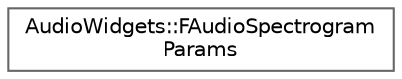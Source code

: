 digraph "Graphical Class Hierarchy"
{
 // INTERACTIVE_SVG=YES
 // LATEX_PDF_SIZE
  bgcolor="transparent";
  edge [fontname=Helvetica,fontsize=10,labelfontname=Helvetica,labelfontsize=10];
  node [fontname=Helvetica,fontsize=10,shape=box,height=0.2,width=0.4];
  rankdir="LR";
  Node0 [id="Node000000",label="AudioWidgets::FAudioSpectrogram\lParams",height=0.2,width=0.4,color="grey40", fillcolor="white", style="filled",URL="$d9/db7/structAudioWidgets_1_1FAudioSpectrogramParams.html",tooltip="Constructor parameters for the analyzer."];
}
